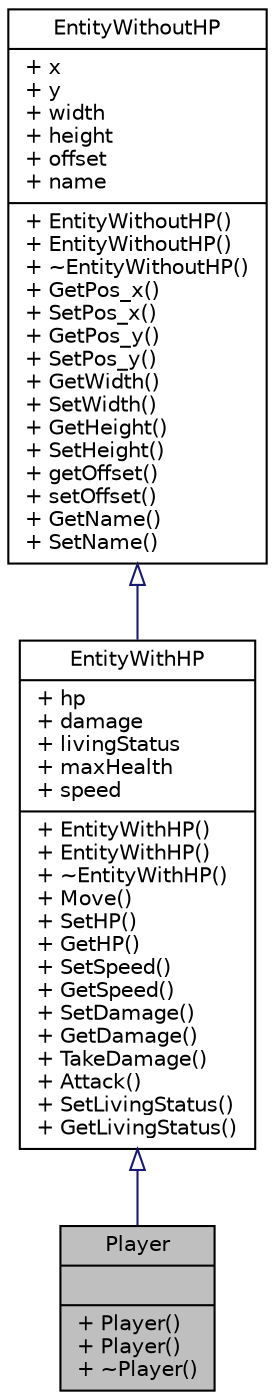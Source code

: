 digraph "Player"
{
 // LATEX_PDF_SIZE
  bgcolor="transparent";
  edge [fontname="Helvetica",fontsize="10",labelfontname="Helvetica",labelfontsize="10"];
  node [fontname="Helvetica",fontsize="10",shape=record];
  Node1 [label="{Player\n||+ Player()\l+ Player()\l+ ~Player()\l}",height=0.2,width=0.4,color="black", fillcolor="grey75", style="filled", fontcolor="black",tooltip=" "];
  Node2 -> Node1 [dir="back",color="midnightblue",fontsize="10",style="solid",arrowtail="onormal",fontname="Helvetica"];
  Node2 [label="{EntityWithHP\n|+ hp\l+ damage\l+ livingStatus\l+ maxHealth\l+ speed\l|+ EntityWithHP()\l+ EntityWithHP()\l+ ~EntityWithHP()\l+ Move()\l+ SetHP()\l+ GetHP()\l+ SetSpeed()\l+ GetSpeed()\l+ SetDamage()\l+ GetDamage()\l+ TakeDamage()\l+ Attack()\l+ SetLivingStatus()\l+ GetLivingStatus()\l}",height=0.2,width=0.4,color="black",URL="$classEntityWithHP.html",tooltip=" "];
  Node3 -> Node2 [dir="back",color="midnightblue",fontsize="10",style="solid",arrowtail="onormal",fontname="Helvetica"];
  Node3 [label="{EntityWithoutHP\n|+ x\l+ y\l+ width\l+ height\l+ offset\l+ name\l|+ EntityWithoutHP()\l+ EntityWithoutHP()\l+ ~EntityWithoutHP()\l+ GetPos_x()\l+ SetPos_x()\l+ GetPos_y()\l+ SetPos_y()\l+ GetWidth()\l+ SetWidth()\l+ GetHeight()\l+ SetHeight()\l+ getOffset()\l+ setOffset()\l+ GetName()\l+ SetName()\l}",height=0.2,width=0.4,color="black",URL="$classEntityWithoutHP.html",tooltip=" "];
}

